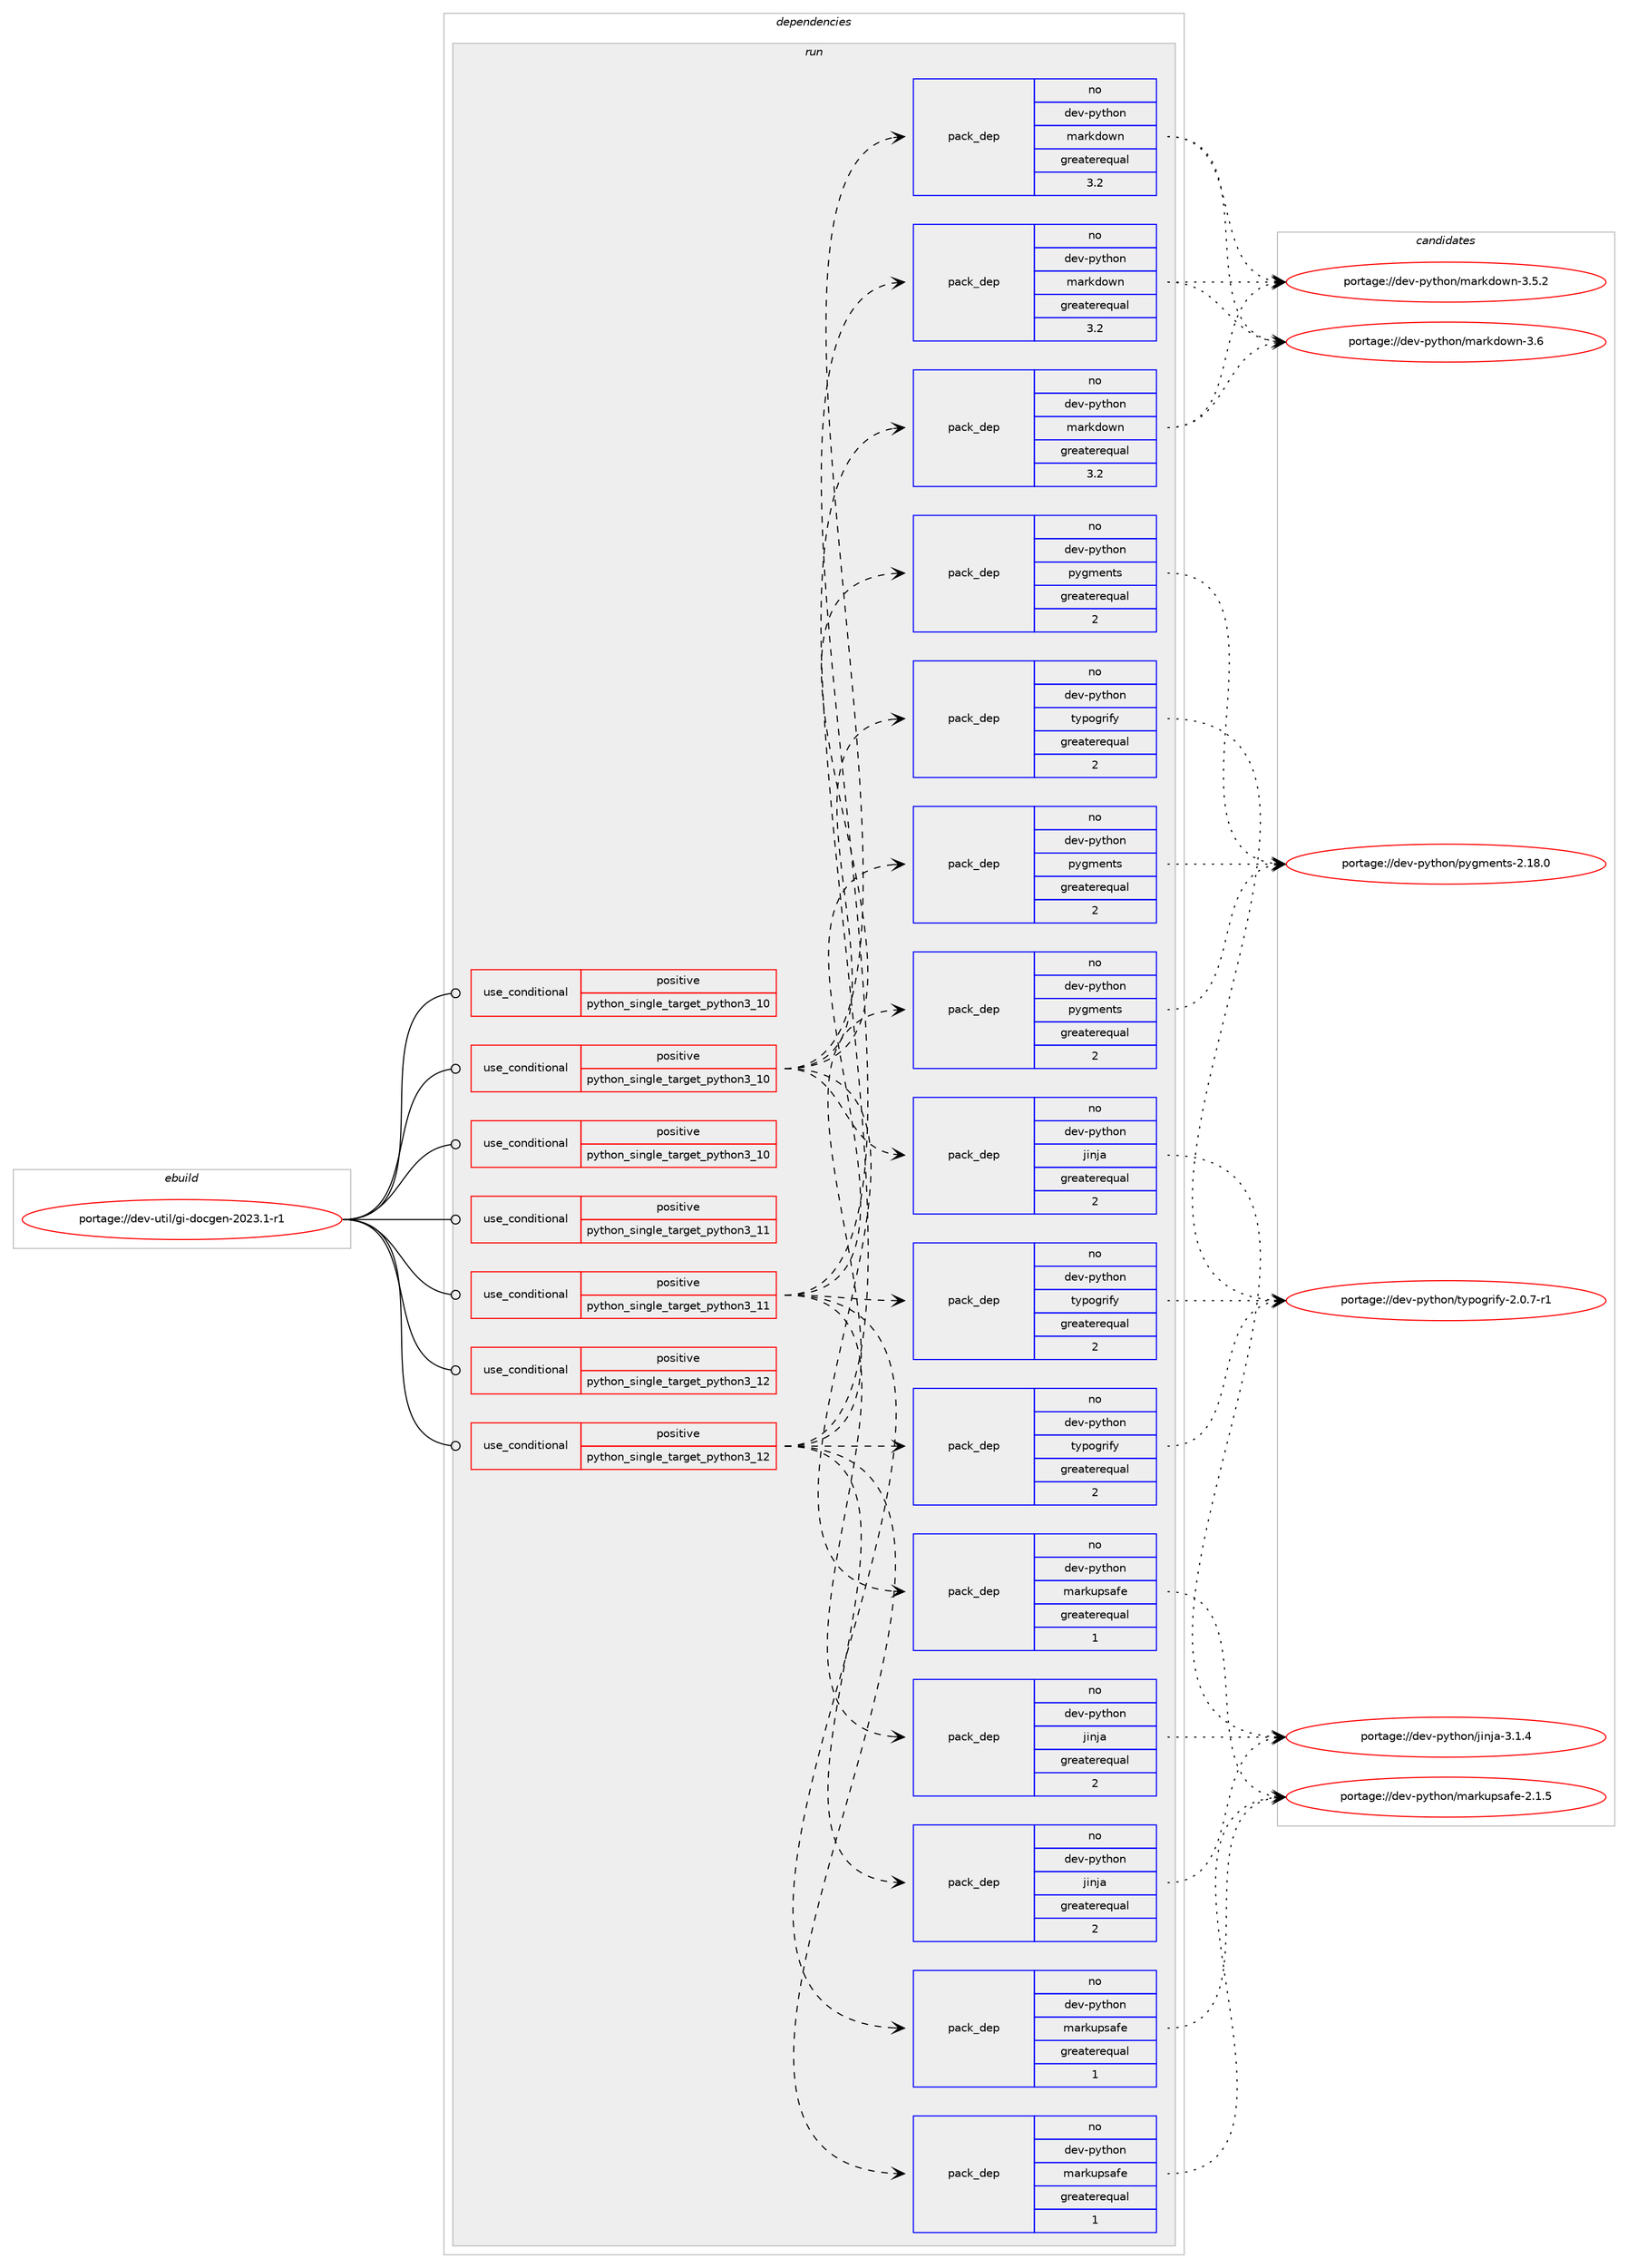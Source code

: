 digraph prolog {

# *************
# Graph options
# *************

newrank=true;
concentrate=true;
compound=true;
graph [rankdir=LR,fontname=Helvetica,fontsize=10,ranksep=1.5];#, ranksep=2.5, nodesep=0.2];
edge  [arrowhead=vee];
node  [fontname=Helvetica,fontsize=10];

# **********
# The ebuild
# **********

subgraph cluster_leftcol {
color=gray;
rank=same;
label=<<i>ebuild</i>>;
id [label="portage://dev-util/gi-docgen-2023.1-r1", color=red, width=4, href="../dev-util/gi-docgen-2023.1-r1.svg"];
}

# ****************
# The dependencies
# ****************

subgraph cluster_midcol {
color=gray;
label=<<i>dependencies</i>>;
subgraph cluster_compile {
fillcolor="#eeeeee";
style=filled;
label=<<i>compile</i>>;
}
subgraph cluster_compileandrun {
fillcolor="#eeeeee";
style=filled;
label=<<i>compile and run</i>>;
}
subgraph cluster_run {
fillcolor="#eeeeee";
style=filled;
label=<<i>run</i>>;
subgraph cond59130 {
dependency109894 [label=<<TABLE BORDER="0" CELLBORDER="1" CELLSPACING="0" CELLPADDING="4"><TR><TD ROWSPAN="3" CELLPADDING="10">use_conditional</TD></TR><TR><TD>positive</TD></TR><TR><TD>python_single_target_python3_10</TD></TR></TABLE>>, shape=none, color=red];
# *** BEGIN UNKNOWN DEPENDENCY TYPE (TODO) ***
# dependency109894 -> package_dependency(portage://dev-util/gi-docgen-2023.1-r1,run,no,dev-lang,python,none,[,,],[slot(3.10)],[])
# *** END UNKNOWN DEPENDENCY TYPE (TODO) ***

}
id:e -> dependency109894:w [weight=20,style="solid",arrowhead="odot"];
subgraph cond59131 {
dependency109895 [label=<<TABLE BORDER="0" CELLBORDER="1" CELLSPACING="0" CELLPADDING="4"><TR><TD ROWSPAN="3" CELLPADDING="10">use_conditional</TD></TR><TR><TD>positive</TD></TR><TR><TD>python_single_target_python3_10</TD></TR></TABLE>>, shape=none, color=red];
subgraph pack49373 {
dependency109896 [label=<<TABLE BORDER="0" CELLBORDER="1" CELLSPACING="0" CELLPADDING="4" WIDTH="220"><TR><TD ROWSPAN="6" CELLPADDING="30">pack_dep</TD></TR><TR><TD WIDTH="110">no</TD></TR><TR><TD>dev-python</TD></TR><TR><TD>markdown</TD></TR><TR><TD>greaterequal</TD></TR><TR><TD>3.2</TD></TR></TABLE>>, shape=none, color=blue];
}
dependency109895:e -> dependency109896:w [weight=20,style="dashed",arrowhead="vee"];
subgraph pack49374 {
dependency109897 [label=<<TABLE BORDER="0" CELLBORDER="1" CELLSPACING="0" CELLPADDING="4" WIDTH="220"><TR><TD ROWSPAN="6" CELLPADDING="30">pack_dep</TD></TR><TR><TD WIDTH="110">no</TD></TR><TR><TD>dev-python</TD></TR><TR><TD>markupsafe</TD></TR><TR><TD>greaterequal</TD></TR><TR><TD>1</TD></TR></TABLE>>, shape=none, color=blue];
}
dependency109895:e -> dependency109897:w [weight=20,style="dashed",arrowhead="vee"];
subgraph pack49375 {
dependency109898 [label=<<TABLE BORDER="0" CELLBORDER="1" CELLSPACING="0" CELLPADDING="4" WIDTH="220"><TR><TD ROWSPAN="6" CELLPADDING="30">pack_dep</TD></TR><TR><TD WIDTH="110">no</TD></TR><TR><TD>dev-python</TD></TR><TR><TD>pygments</TD></TR><TR><TD>greaterequal</TD></TR><TR><TD>2</TD></TR></TABLE>>, shape=none, color=blue];
}
dependency109895:e -> dependency109898:w [weight=20,style="dashed",arrowhead="vee"];
subgraph pack49376 {
dependency109899 [label=<<TABLE BORDER="0" CELLBORDER="1" CELLSPACING="0" CELLPADDING="4" WIDTH="220"><TR><TD ROWSPAN="6" CELLPADDING="30">pack_dep</TD></TR><TR><TD WIDTH="110">no</TD></TR><TR><TD>dev-python</TD></TR><TR><TD>jinja</TD></TR><TR><TD>greaterequal</TD></TR><TR><TD>2</TD></TR></TABLE>>, shape=none, color=blue];
}
dependency109895:e -> dependency109899:w [weight=20,style="dashed",arrowhead="vee"];
subgraph pack49377 {
dependency109900 [label=<<TABLE BORDER="0" CELLBORDER="1" CELLSPACING="0" CELLPADDING="4" WIDTH="220"><TR><TD ROWSPAN="6" CELLPADDING="30">pack_dep</TD></TR><TR><TD WIDTH="110">no</TD></TR><TR><TD>dev-python</TD></TR><TR><TD>typogrify</TD></TR><TR><TD>greaterequal</TD></TR><TR><TD>2</TD></TR></TABLE>>, shape=none, color=blue];
}
dependency109895:e -> dependency109900:w [weight=20,style="dashed",arrowhead="vee"];
}
id:e -> dependency109895:w [weight=20,style="solid",arrowhead="odot"];
subgraph cond59132 {
dependency109901 [label=<<TABLE BORDER="0" CELLBORDER="1" CELLSPACING="0" CELLPADDING="4"><TR><TD ROWSPAN="3" CELLPADDING="10">use_conditional</TD></TR><TR><TD>positive</TD></TR><TR><TD>python_single_target_python3_10</TD></TR></TABLE>>, shape=none, color=red];
# *** BEGIN UNKNOWN DEPENDENCY TYPE (TODO) ***
# dependency109901 -> package_dependency(portage://dev-util/gi-docgen-2023.1-r1,run,no,dev-python,tomli,none,[,,],[],[use(enable(python_targets_python3_10),negative)])
# *** END UNKNOWN DEPENDENCY TYPE (TODO) ***

}
id:e -> dependency109901:w [weight=20,style="solid",arrowhead="odot"];
subgraph cond59133 {
dependency109902 [label=<<TABLE BORDER="0" CELLBORDER="1" CELLSPACING="0" CELLPADDING="4"><TR><TD ROWSPAN="3" CELLPADDING="10">use_conditional</TD></TR><TR><TD>positive</TD></TR><TR><TD>python_single_target_python3_11</TD></TR></TABLE>>, shape=none, color=red];
# *** BEGIN UNKNOWN DEPENDENCY TYPE (TODO) ***
# dependency109902 -> package_dependency(portage://dev-util/gi-docgen-2023.1-r1,run,no,dev-lang,python,none,[,,],[slot(3.11)],[])
# *** END UNKNOWN DEPENDENCY TYPE (TODO) ***

}
id:e -> dependency109902:w [weight=20,style="solid",arrowhead="odot"];
subgraph cond59134 {
dependency109903 [label=<<TABLE BORDER="0" CELLBORDER="1" CELLSPACING="0" CELLPADDING="4"><TR><TD ROWSPAN="3" CELLPADDING="10">use_conditional</TD></TR><TR><TD>positive</TD></TR><TR><TD>python_single_target_python3_11</TD></TR></TABLE>>, shape=none, color=red];
subgraph pack49378 {
dependency109904 [label=<<TABLE BORDER="0" CELLBORDER="1" CELLSPACING="0" CELLPADDING="4" WIDTH="220"><TR><TD ROWSPAN="6" CELLPADDING="30">pack_dep</TD></TR><TR><TD WIDTH="110">no</TD></TR><TR><TD>dev-python</TD></TR><TR><TD>markdown</TD></TR><TR><TD>greaterequal</TD></TR><TR><TD>3.2</TD></TR></TABLE>>, shape=none, color=blue];
}
dependency109903:e -> dependency109904:w [weight=20,style="dashed",arrowhead="vee"];
subgraph pack49379 {
dependency109905 [label=<<TABLE BORDER="0" CELLBORDER="1" CELLSPACING="0" CELLPADDING="4" WIDTH="220"><TR><TD ROWSPAN="6" CELLPADDING="30">pack_dep</TD></TR><TR><TD WIDTH="110">no</TD></TR><TR><TD>dev-python</TD></TR><TR><TD>markupsafe</TD></TR><TR><TD>greaterequal</TD></TR><TR><TD>1</TD></TR></TABLE>>, shape=none, color=blue];
}
dependency109903:e -> dependency109905:w [weight=20,style="dashed",arrowhead="vee"];
subgraph pack49380 {
dependency109906 [label=<<TABLE BORDER="0" CELLBORDER="1" CELLSPACING="0" CELLPADDING="4" WIDTH="220"><TR><TD ROWSPAN="6" CELLPADDING="30">pack_dep</TD></TR><TR><TD WIDTH="110">no</TD></TR><TR><TD>dev-python</TD></TR><TR><TD>pygments</TD></TR><TR><TD>greaterequal</TD></TR><TR><TD>2</TD></TR></TABLE>>, shape=none, color=blue];
}
dependency109903:e -> dependency109906:w [weight=20,style="dashed",arrowhead="vee"];
subgraph pack49381 {
dependency109907 [label=<<TABLE BORDER="0" CELLBORDER="1" CELLSPACING="0" CELLPADDING="4" WIDTH="220"><TR><TD ROWSPAN="6" CELLPADDING="30">pack_dep</TD></TR><TR><TD WIDTH="110">no</TD></TR><TR><TD>dev-python</TD></TR><TR><TD>jinja</TD></TR><TR><TD>greaterequal</TD></TR><TR><TD>2</TD></TR></TABLE>>, shape=none, color=blue];
}
dependency109903:e -> dependency109907:w [weight=20,style="dashed",arrowhead="vee"];
subgraph pack49382 {
dependency109908 [label=<<TABLE BORDER="0" CELLBORDER="1" CELLSPACING="0" CELLPADDING="4" WIDTH="220"><TR><TD ROWSPAN="6" CELLPADDING="30">pack_dep</TD></TR><TR><TD WIDTH="110">no</TD></TR><TR><TD>dev-python</TD></TR><TR><TD>typogrify</TD></TR><TR><TD>greaterequal</TD></TR><TR><TD>2</TD></TR></TABLE>>, shape=none, color=blue];
}
dependency109903:e -> dependency109908:w [weight=20,style="dashed",arrowhead="vee"];
}
id:e -> dependency109903:w [weight=20,style="solid",arrowhead="odot"];
subgraph cond59135 {
dependency109909 [label=<<TABLE BORDER="0" CELLBORDER="1" CELLSPACING="0" CELLPADDING="4"><TR><TD ROWSPAN="3" CELLPADDING="10">use_conditional</TD></TR><TR><TD>positive</TD></TR><TR><TD>python_single_target_python3_12</TD></TR></TABLE>>, shape=none, color=red];
# *** BEGIN UNKNOWN DEPENDENCY TYPE (TODO) ***
# dependency109909 -> package_dependency(portage://dev-util/gi-docgen-2023.1-r1,run,no,dev-lang,python,none,[,,],[slot(3.12)],[])
# *** END UNKNOWN DEPENDENCY TYPE (TODO) ***

}
id:e -> dependency109909:w [weight=20,style="solid",arrowhead="odot"];
subgraph cond59136 {
dependency109910 [label=<<TABLE BORDER="0" CELLBORDER="1" CELLSPACING="0" CELLPADDING="4"><TR><TD ROWSPAN="3" CELLPADDING="10">use_conditional</TD></TR><TR><TD>positive</TD></TR><TR><TD>python_single_target_python3_12</TD></TR></TABLE>>, shape=none, color=red];
subgraph pack49383 {
dependency109911 [label=<<TABLE BORDER="0" CELLBORDER="1" CELLSPACING="0" CELLPADDING="4" WIDTH="220"><TR><TD ROWSPAN="6" CELLPADDING="30">pack_dep</TD></TR><TR><TD WIDTH="110">no</TD></TR><TR><TD>dev-python</TD></TR><TR><TD>markdown</TD></TR><TR><TD>greaterequal</TD></TR><TR><TD>3.2</TD></TR></TABLE>>, shape=none, color=blue];
}
dependency109910:e -> dependency109911:w [weight=20,style="dashed",arrowhead="vee"];
subgraph pack49384 {
dependency109912 [label=<<TABLE BORDER="0" CELLBORDER="1" CELLSPACING="0" CELLPADDING="4" WIDTH="220"><TR><TD ROWSPAN="6" CELLPADDING="30">pack_dep</TD></TR><TR><TD WIDTH="110">no</TD></TR><TR><TD>dev-python</TD></TR><TR><TD>markupsafe</TD></TR><TR><TD>greaterequal</TD></TR><TR><TD>1</TD></TR></TABLE>>, shape=none, color=blue];
}
dependency109910:e -> dependency109912:w [weight=20,style="dashed",arrowhead="vee"];
subgraph pack49385 {
dependency109913 [label=<<TABLE BORDER="0" CELLBORDER="1" CELLSPACING="0" CELLPADDING="4" WIDTH="220"><TR><TD ROWSPAN="6" CELLPADDING="30">pack_dep</TD></TR><TR><TD WIDTH="110">no</TD></TR><TR><TD>dev-python</TD></TR><TR><TD>pygments</TD></TR><TR><TD>greaterequal</TD></TR><TR><TD>2</TD></TR></TABLE>>, shape=none, color=blue];
}
dependency109910:e -> dependency109913:w [weight=20,style="dashed",arrowhead="vee"];
subgraph pack49386 {
dependency109914 [label=<<TABLE BORDER="0" CELLBORDER="1" CELLSPACING="0" CELLPADDING="4" WIDTH="220"><TR><TD ROWSPAN="6" CELLPADDING="30">pack_dep</TD></TR><TR><TD WIDTH="110">no</TD></TR><TR><TD>dev-python</TD></TR><TR><TD>jinja</TD></TR><TR><TD>greaterequal</TD></TR><TR><TD>2</TD></TR></TABLE>>, shape=none, color=blue];
}
dependency109910:e -> dependency109914:w [weight=20,style="dashed",arrowhead="vee"];
subgraph pack49387 {
dependency109915 [label=<<TABLE BORDER="0" CELLBORDER="1" CELLSPACING="0" CELLPADDING="4" WIDTH="220"><TR><TD ROWSPAN="6" CELLPADDING="30">pack_dep</TD></TR><TR><TD WIDTH="110">no</TD></TR><TR><TD>dev-python</TD></TR><TR><TD>typogrify</TD></TR><TR><TD>greaterequal</TD></TR><TR><TD>2</TD></TR></TABLE>>, shape=none, color=blue];
}
dependency109910:e -> dependency109915:w [weight=20,style="dashed",arrowhead="vee"];
}
id:e -> dependency109910:w [weight=20,style="solid",arrowhead="odot"];
}
}

# **************
# The candidates
# **************

subgraph cluster_choices {
rank=same;
color=gray;
label=<<i>candidates</i>>;

subgraph choice49373 {
color=black;
nodesep=1;
choice100101118451121211161041111104710997114107100111119110455146534650 [label="portage://dev-python/markdown-3.5.2", color=red, width=4,href="../dev-python/markdown-3.5.2.svg"];
choice10010111845112121116104111110471099711410710011111911045514654 [label="portage://dev-python/markdown-3.6", color=red, width=4,href="../dev-python/markdown-3.6.svg"];
dependency109896:e -> choice100101118451121211161041111104710997114107100111119110455146534650:w [style=dotted,weight="100"];
dependency109896:e -> choice10010111845112121116104111110471099711410710011111911045514654:w [style=dotted,weight="100"];
}
subgraph choice49374 {
color=black;
nodesep=1;
choice10010111845112121116104111110471099711410711711211597102101455046494653 [label="portage://dev-python/markupsafe-2.1.5", color=red, width=4,href="../dev-python/markupsafe-2.1.5.svg"];
dependency109897:e -> choice10010111845112121116104111110471099711410711711211597102101455046494653:w [style=dotted,weight="100"];
}
subgraph choice49375 {
color=black;
nodesep=1;
choice100101118451121211161041111104711212110310910111011611545504649564648 [label="portage://dev-python/pygments-2.18.0", color=red, width=4,href="../dev-python/pygments-2.18.0.svg"];
dependency109898:e -> choice100101118451121211161041111104711212110310910111011611545504649564648:w [style=dotted,weight="100"];
}
subgraph choice49376 {
color=black;
nodesep=1;
choice100101118451121211161041111104710610511010697455146494652 [label="portage://dev-python/jinja-3.1.4", color=red, width=4,href="../dev-python/jinja-3.1.4.svg"];
dependency109899:e -> choice100101118451121211161041111104710610511010697455146494652:w [style=dotted,weight="100"];
}
subgraph choice49377 {
color=black;
nodesep=1;
choice10010111845112121116104111110471161211121111031141051021214550464846554511449 [label="portage://dev-python/typogrify-2.0.7-r1", color=red, width=4,href="../dev-python/typogrify-2.0.7-r1.svg"];
dependency109900:e -> choice10010111845112121116104111110471161211121111031141051021214550464846554511449:w [style=dotted,weight="100"];
}
subgraph choice49378 {
color=black;
nodesep=1;
choice100101118451121211161041111104710997114107100111119110455146534650 [label="portage://dev-python/markdown-3.5.2", color=red, width=4,href="../dev-python/markdown-3.5.2.svg"];
choice10010111845112121116104111110471099711410710011111911045514654 [label="portage://dev-python/markdown-3.6", color=red, width=4,href="../dev-python/markdown-3.6.svg"];
dependency109904:e -> choice100101118451121211161041111104710997114107100111119110455146534650:w [style=dotted,weight="100"];
dependency109904:e -> choice10010111845112121116104111110471099711410710011111911045514654:w [style=dotted,weight="100"];
}
subgraph choice49379 {
color=black;
nodesep=1;
choice10010111845112121116104111110471099711410711711211597102101455046494653 [label="portage://dev-python/markupsafe-2.1.5", color=red, width=4,href="../dev-python/markupsafe-2.1.5.svg"];
dependency109905:e -> choice10010111845112121116104111110471099711410711711211597102101455046494653:w [style=dotted,weight="100"];
}
subgraph choice49380 {
color=black;
nodesep=1;
choice100101118451121211161041111104711212110310910111011611545504649564648 [label="portage://dev-python/pygments-2.18.0", color=red, width=4,href="../dev-python/pygments-2.18.0.svg"];
dependency109906:e -> choice100101118451121211161041111104711212110310910111011611545504649564648:w [style=dotted,weight="100"];
}
subgraph choice49381 {
color=black;
nodesep=1;
choice100101118451121211161041111104710610511010697455146494652 [label="portage://dev-python/jinja-3.1.4", color=red, width=4,href="../dev-python/jinja-3.1.4.svg"];
dependency109907:e -> choice100101118451121211161041111104710610511010697455146494652:w [style=dotted,weight="100"];
}
subgraph choice49382 {
color=black;
nodesep=1;
choice10010111845112121116104111110471161211121111031141051021214550464846554511449 [label="portage://dev-python/typogrify-2.0.7-r1", color=red, width=4,href="../dev-python/typogrify-2.0.7-r1.svg"];
dependency109908:e -> choice10010111845112121116104111110471161211121111031141051021214550464846554511449:w [style=dotted,weight="100"];
}
subgraph choice49383 {
color=black;
nodesep=1;
choice100101118451121211161041111104710997114107100111119110455146534650 [label="portage://dev-python/markdown-3.5.2", color=red, width=4,href="../dev-python/markdown-3.5.2.svg"];
choice10010111845112121116104111110471099711410710011111911045514654 [label="portage://dev-python/markdown-3.6", color=red, width=4,href="../dev-python/markdown-3.6.svg"];
dependency109911:e -> choice100101118451121211161041111104710997114107100111119110455146534650:w [style=dotted,weight="100"];
dependency109911:e -> choice10010111845112121116104111110471099711410710011111911045514654:w [style=dotted,weight="100"];
}
subgraph choice49384 {
color=black;
nodesep=1;
choice10010111845112121116104111110471099711410711711211597102101455046494653 [label="portage://dev-python/markupsafe-2.1.5", color=red, width=4,href="../dev-python/markupsafe-2.1.5.svg"];
dependency109912:e -> choice10010111845112121116104111110471099711410711711211597102101455046494653:w [style=dotted,weight="100"];
}
subgraph choice49385 {
color=black;
nodesep=1;
choice100101118451121211161041111104711212110310910111011611545504649564648 [label="portage://dev-python/pygments-2.18.0", color=red, width=4,href="../dev-python/pygments-2.18.0.svg"];
dependency109913:e -> choice100101118451121211161041111104711212110310910111011611545504649564648:w [style=dotted,weight="100"];
}
subgraph choice49386 {
color=black;
nodesep=1;
choice100101118451121211161041111104710610511010697455146494652 [label="portage://dev-python/jinja-3.1.4", color=red, width=4,href="../dev-python/jinja-3.1.4.svg"];
dependency109914:e -> choice100101118451121211161041111104710610511010697455146494652:w [style=dotted,weight="100"];
}
subgraph choice49387 {
color=black;
nodesep=1;
choice10010111845112121116104111110471161211121111031141051021214550464846554511449 [label="portage://dev-python/typogrify-2.0.7-r1", color=red, width=4,href="../dev-python/typogrify-2.0.7-r1.svg"];
dependency109915:e -> choice10010111845112121116104111110471161211121111031141051021214550464846554511449:w [style=dotted,weight="100"];
}
}

}
